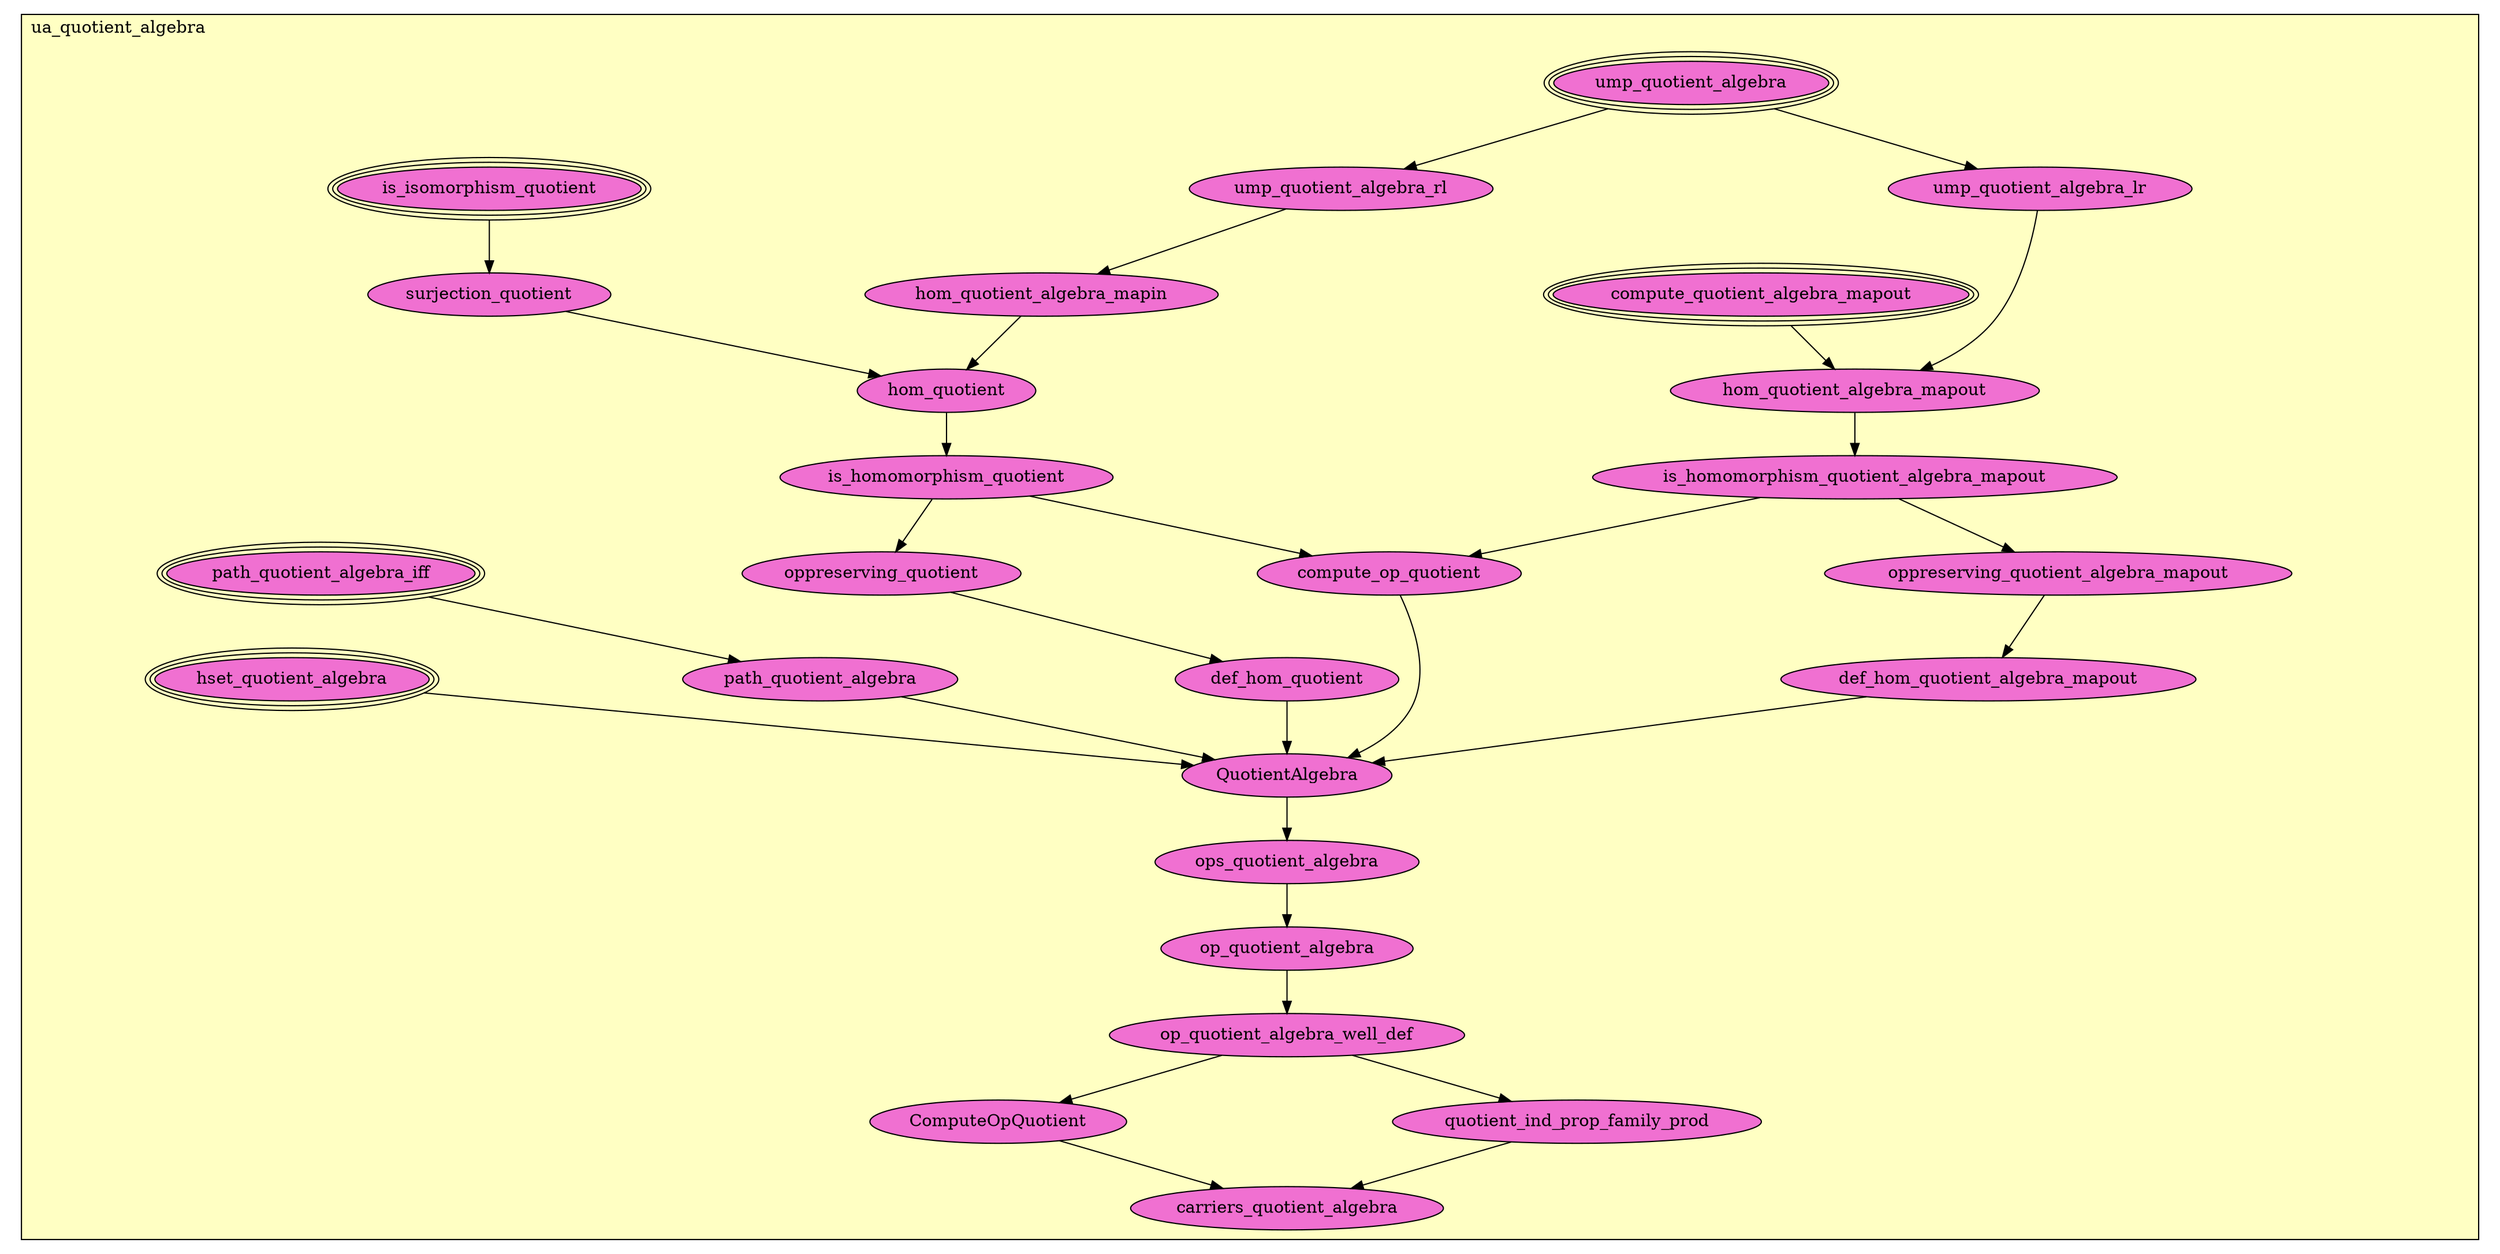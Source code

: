 digraph HoTT_Classes_theory_ua_quotient_algebra {
  graph [ratio=0.5]
  node [style=filled]
ua_quotient_algebra_ump_quotient_algebra [label="ump_quotient_algebra", URL=<ua_quotient_algebra.html#ump_quotient_algebra>, peripheries=3, fillcolor="#F070D1"] ;
ua_quotient_algebra_ump_quotient_algebra_rl [label="ump_quotient_algebra_rl", URL=<ua_quotient_algebra.html#ump_quotient_algebra_rl>, fillcolor="#F070D1"] ;
ua_quotient_algebra_ump_quotient_algebra_lr [label="ump_quotient_algebra_lr", URL=<ua_quotient_algebra.html#ump_quotient_algebra_lr>, fillcolor="#F070D1"] ;
ua_quotient_algebra_hom_quotient_algebra_mapin [label="hom_quotient_algebra_mapin", URL=<ua_quotient_algebra.html#hom_quotient_algebra_mapin>, fillcolor="#F070D1"] ;
ua_quotient_algebra_compute_quotient_algebra_mapout [label="compute_quotient_algebra_mapout", URL=<ua_quotient_algebra.html#compute_quotient_algebra_mapout>, peripheries=3, fillcolor="#F070D1"] ;
ua_quotient_algebra_hom_quotient_algebra_mapout [label="hom_quotient_algebra_mapout", URL=<ua_quotient_algebra.html#hom_quotient_algebra_mapout>, fillcolor="#F070D1"] ;
ua_quotient_algebra_is_homomorphism_quotient_algebra_mapout [label="is_homomorphism_quotient_algebra_mapout", URL=<ua_quotient_algebra.html#is_homomorphism_quotient_algebra_mapout>, fillcolor="#F070D1"] ;
ua_quotient_algebra_oppreserving_quotient_algebra_mapout [label="oppreserving_quotient_algebra_mapout", URL=<ua_quotient_algebra.html#oppreserving_quotient_algebra_mapout>, fillcolor="#F070D1"] ;
ua_quotient_algebra_def_hom_quotient_algebra_mapout [label="def_hom_quotient_algebra_mapout", URL=<ua_quotient_algebra.html#def_hom_quotient_algebra_mapout>, fillcolor="#F070D1"] ;
ua_quotient_algebra_is_isomorphism_quotient [label="is_isomorphism_quotient", URL=<ua_quotient_algebra.html#is_isomorphism_quotient>, peripheries=3, fillcolor="#F070D1"] ;
ua_quotient_algebra_surjection_quotient [label="surjection_quotient", URL=<ua_quotient_algebra.html#surjection_quotient>, fillcolor="#F070D1"] ;
ua_quotient_algebra_hom_quotient [label="hom_quotient", URL=<ua_quotient_algebra.html#hom_quotient>, fillcolor="#F070D1"] ;
ua_quotient_algebra_is_homomorphism_quotient [label="is_homomorphism_quotient", URL=<ua_quotient_algebra.html#is_homomorphism_quotient>, fillcolor="#F070D1"] ;
ua_quotient_algebra_oppreserving_quotient [label="oppreserving_quotient", URL=<ua_quotient_algebra.html#oppreserving_quotient>, fillcolor="#F070D1"] ;
ua_quotient_algebra_def_hom_quotient [label="def_hom_quotient", URL=<ua_quotient_algebra.html#def_hom_quotient>, fillcolor="#F070D1"] ;
ua_quotient_algebra_path_quotient_algebra_iff [label="path_quotient_algebra_iff", URL=<ua_quotient_algebra.html#path_quotient_algebra_iff>, peripheries=3, fillcolor="#F070D1"] ;
ua_quotient_algebra_path_quotient_algebra [label="path_quotient_algebra", URL=<ua_quotient_algebra.html#path_quotient_algebra>, fillcolor="#F070D1"] ;
ua_quotient_algebra_compute_op_quotient [label="compute_op_quotient", URL=<ua_quotient_algebra.html#compute_op_quotient>, fillcolor="#F070D1"] ;
ua_quotient_algebra_hset_quotient_algebra [label="hset_quotient_algebra", URL=<ua_quotient_algebra.html#hset_quotient_algebra>, peripheries=3, fillcolor="#F070D1"] ;
ua_quotient_algebra_QuotientAlgebra [label="QuotientAlgebra", URL=<ua_quotient_algebra.html#QuotientAlgebra>, fillcolor="#F070D1"] ;
ua_quotient_algebra_ops_quotient_algebra [label="ops_quotient_algebra", URL=<ua_quotient_algebra.html#ops_quotient_algebra>, fillcolor="#F070D1"] ;
ua_quotient_algebra_op_quotient_algebra [label="op_quotient_algebra", URL=<ua_quotient_algebra.html#op_quotient_algebra>, fillcolor="#F070D1"] ;
ua_quotient_algebra_op_quotient_algebra_well_def [label="op_quotient_algebra_well_def", URL=<ua_quotient_algebra.html#op_quotient_algebra_well_def>, fillcolor="#F070D1"] ;
ua_quotient_algebra_ComputeOpQuotient [label="ComputeOpQuotient", URL=<ua_quotient_algebra.html#ComputeOpQuotient>, fillcolor="#F070D1"] ;
ua_quotient_algebra_quotient_ind_prop_family_prod [label="quotient_ind_prop_family_prod", URL=<ua_quotient_algebra.html#quotient_ind_prop_family_prod>, fillcolor="#F070D1"] ;
ua_quotient_algebra_carriers_quotient_algebra [label="carriers_quotient_algebra", URL=<ua_quotient_algebra.html#carriers_quotient_algebra>, fillcolor="#F070D1"] ;
  ua_quotient_algebra_ump_quotient_algebra -> ua_quotient_algebra_ump_quotient_algebra_rl [] ;
  ua_quotient_algebra_ump_quotient_algebra -> ua_quotient_algebra_ump_quotient_algebra_lr [] ;
  ua_quotient_algebra_ump_quotient_algebra_rl -> ua_quotient_algebra_hom_quotient_algebra_mapin [] ;
  ua_quotient_algebra_ump_quotient_algebra_lr -> ua_quotient_algebra_hom_quotient_algebra_mapout [] ;
  ua_quotient_algebra_hom_quotient_algebra_mapin -> ua_quotient_algebra_hom_quotient [] ;
  ua_quotient_algebra_compute_quotient_algebra_mapout -> ua_quotient_algebra_hom_quotient_algebra_mapout [] ;
  ua_quotient_algebra_hom_quotient_algebra_mapout -> ua_quotient_algebra_is_homomorphism_quotient_algebra_mapout [] ;
  ua_quotient_algebra_is_homomorphism_quotient_algebra_mapout -> ua_quotient_algebra_oppreserving_quotient_algebra_mapout [] ;
  ua_quotient_algebra_is_homomorphism_quotient_algebra_mapout -> ua_quotient_algebra_compute_op_quotient [] ;
  ua_quotient_algebra_oppreserving_quotient_algebra_mapout -> ua_quotient_algebra_def_hom_quotient_algebra_mapout [] ;
  ua_quotient_algebra_def_hom_quotient_algebra_mapout -> ua_quotient_algebra_QuotientAlgebra [] ;
  ua_quotient_algebra_is_isomorphism_quotient -> ua_quotient_algebra_surjection_quotient [] ;
  ua_quotient_algebra_surjection_quotient -> ua_quotient_algebra_hom_quotient [] ;
  ua_quotient_algebra_hom_quotient -> ua_quotient_algebra_is_homomorphism_quotient [] ;
  ua_quotient_algebra_is_homomorphism_quotient -> ua_quotient_algebra_oppreserving_quotient [] ;
  ua_quotient_algebra_is_homomorphism_quotient -> ua_quotient_algebra_compute_op_quotient [] ;
  ua_quotient_algebra_oppreserving_quotient -> ua_quotient_algebra_def_hom_quotient [] ;
  ua_quotient_algebra_def_hom_quotient -> ua_quotient_algebra_QuotientAlgebra [] ;
  ua_quotient_algebra_path_quotient_algebra_iff -> ua_quotient_algebra_path_quotient_algebra [] ;
  ua_quotient_algebra_path_quotient_algebra -> ua_quotient_algebra_QuotientAlgebra [] ;
  ua_quotient_algebra_compute_op_quotient -> ua_quotient_algebra_QuotientAlgebra [] ;
  ua_quotient_algebra_hset_quotient_algebra -> ua_quotient_algebra_QuotientAlgebra [] ;
  ua_quotient_algebra_QuotientAlgebra -> ua_quotient_algebra_ops_quotient_algebra [] ;
  ua_quotient_algebra_ops_quotient_algebra -> ua_quotient_algebra_op_quotient_algebra [] ;
  ua_quotient_algebra_op_quotient_algebra -> ua_quotient_algebra_op_quotient_algebra_well_def [] ;
  ua_quotient_algebra_op_quotient_algebra_well_def -> ua_quotient_algebra_ComputeOpQuotient [] ;
  ua_quotient_algebra_op_quotient_algebra_well_def -> ua_quotient_algebra_quotient_ind_prop_family_prod [] ;
  ua_quotient_algebra_ComputeOpQuotient -> ua_quotient_algebra_carriers_quotient_algebra [] ;
  ua_quotient_algebra_quotient_ind_prop_family_prod -> ua_quotient_algebra_carriers_quotient_algebra [] ;
subgraph cluster_ua_quotient_algebra { label="ua_quotient_algebra"; fillcolor="#FFFFC3"; labeljust=l; style=filled 
ua_quotient_algebra_carriers_quotient_algebra; ua_quotient_algebra_quotient_ind_prop_family_prod; ua_quotient_algebra_ComputeOpQuotient; ua_quotient_algebra_op_quotient_algebra_well_def; ua_quotient_algebra_op_quotient_algebra; ua_quotient_algebra_ops_quotient_algebra; ua_quotient_algebra_QuotientAlgebra; ua_quotient_algebra_hset_quotient_algebra; ua_quotient_algebra_compute_op_quotient; ua_quotient_algebra_path_quotient_algebra; ua_quotient_algebra_path_quotient_algebra_iff; ua_quotient_algebra_def_hom_quotient; ua_quotient_algebra_oppreserving_quotient; ua_quotient_algebra_is_homomorphism_quotient; ua_quotient_algebra_hom_quotient; ua_quotient_algebra_surjection_quotient; ua_quotient_algebra_is_isomorphism_quotient; ua_quotient_algebra_def_hom_quotient_algebra_mapout; ua_quotient_algebra_oppreserving_quotient_algebra_mapout; ua_quotient_algebra_is_homomorphism_quotient_algebra_mapout; ua_quotient_algebra_hom_quotient_algebra_mapout; ua_quotient_algebra_compute_quotient_algebra_mapout; ua_quotient_algebra_hom_quotient_algebra_mapin; ua_quotient_algebra_ump_quotient_algebra_lr; ua_quotient_algebra_ump_quotient_algebra_rl; ua_quotient_algebra_ump_quotient_algebra; };
} /* END */
